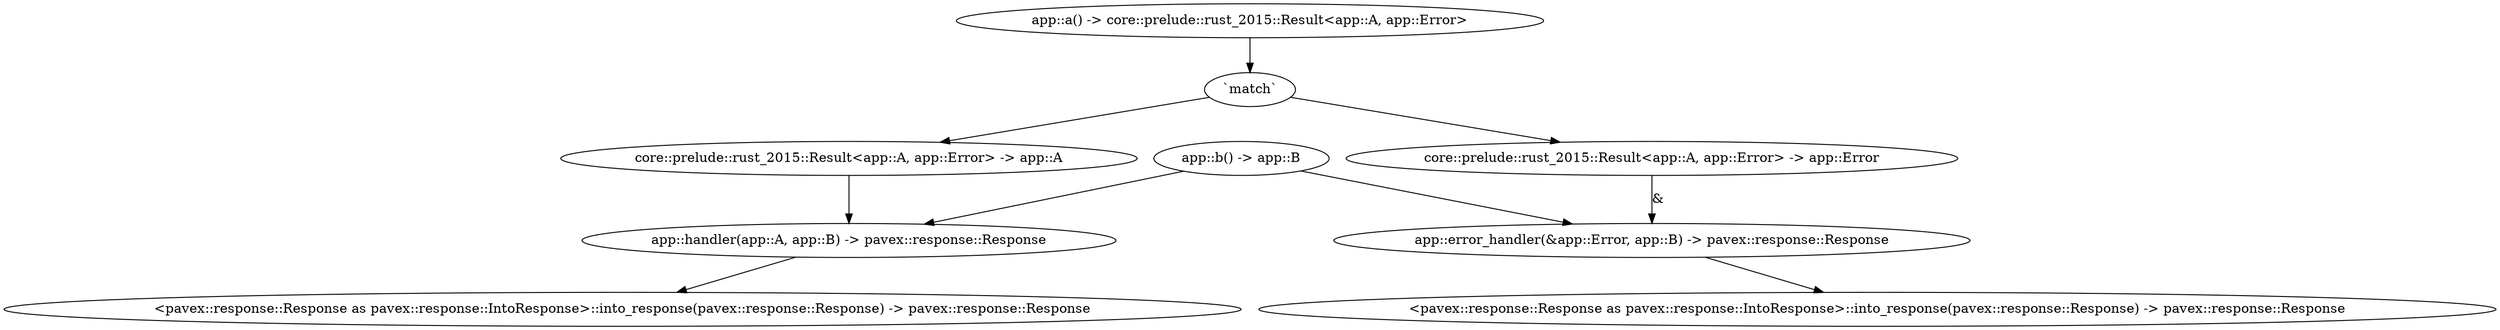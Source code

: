 digraph "GET /home - 0" {
    0 [ label = "app::handler(app::A, app::B) -> pavex::response::Response"]
    1 [ label = "core::prelude::rust_2015::Result<app::A, app::Error> -> app::A"]
    2 [ label = "app::b() -> app::B"]
    3 [ label = "app::a() -> core::prelude::rust_2015::Result<app::A, app::Error>"]
    4 [ label = "<pavex::response::Response as pavex::response::IntoResponse>::into_response(pavex::response::Response) -> pavex::response::Response"]
    5 [ label = "core::prelude::rust_2015::Result<app::A, app::Error> -> app::Error"]
    6 [ label = "app::error_handler(&app::Error, app::B) -> pavex::response::Response"]
    7 [ label = "<pavex::response::Response as pavex::response::IntoResponse>::into_response(pavex::response::Response) -> pavex::response::Response"]
    8 [ label = "`match`"]
    2 -> 0 [ ]
    1 -> 0 [ ]
    8 -> 5 [ ]
    0 -> 4 [ ]
    8 -> 1 [ ]
    6 -> 7 [ ]
    5 -> 6 [ label = "&"]
    2 -> 6 [ ]
    3 -> 8 [ ]
}

digraph "* /home - 0" {
    0 [ label = "pavex::router::default_fallback(&pavex::router::AllowedMethods) -> pavex::response::Response"]
    2 [ label = "<pavex::response::Response as pavex::response::IntoResponse>::into_response(pavex::response::Response) -> pavex::response::Response"]
    3 [ label = "&pavex::router::AllowedMethods"]
    0 -> 2 [ ]
    3 -> 0 [ ]
}

digraph app_state {
    0 [ label = "crate::ApplicationState() -> crate::ApplicationState"]
}